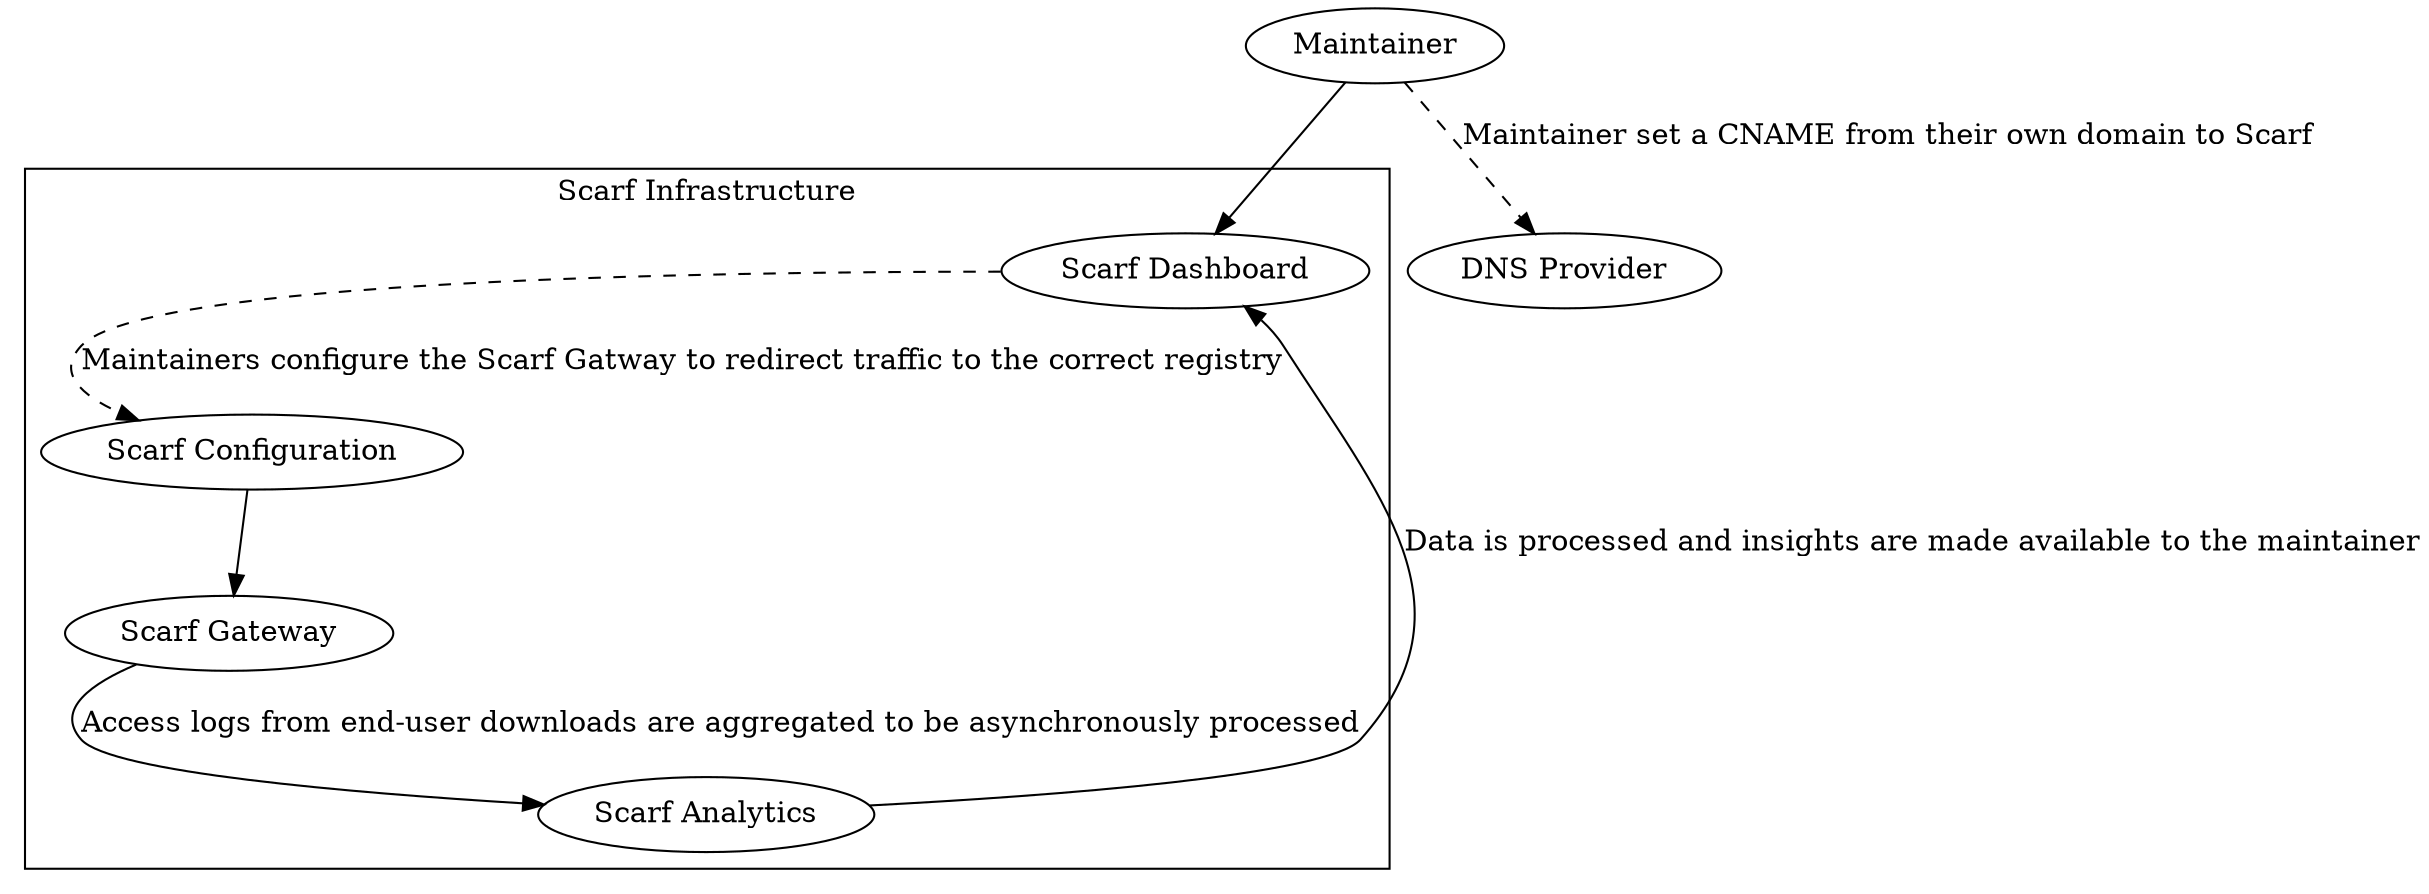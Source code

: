 digraph {
  subgraph external_scarf {
    "Maintainer" -> "Scarf Dashboard";
    "Scarf Analytics" -> "Scarf Dashboard" [label="Data is processed and insights are made available to the maintainer"];
    "Maintainer" -> "DNS Provider" [style=dashed label="Maintainer set a CNAME from their own domain to Scarf"];
  }

  subgraph cluster_internal_scarf {
    label = "Scarf Infrastructure"
    "Scarf Configuration" -> "Scarf Gateway";
    "Scarf Gateway" -> "Scarf Analytics" [label="Access logs from end-user downloads are aggregated to be asynchronously processed"];
    "Scarf Dashboard" -> "Scarf Configuration" [style=dashed label="Maintainers configure the Scarf Gatway to redirect traffic to the correct registry"];
  }
}

